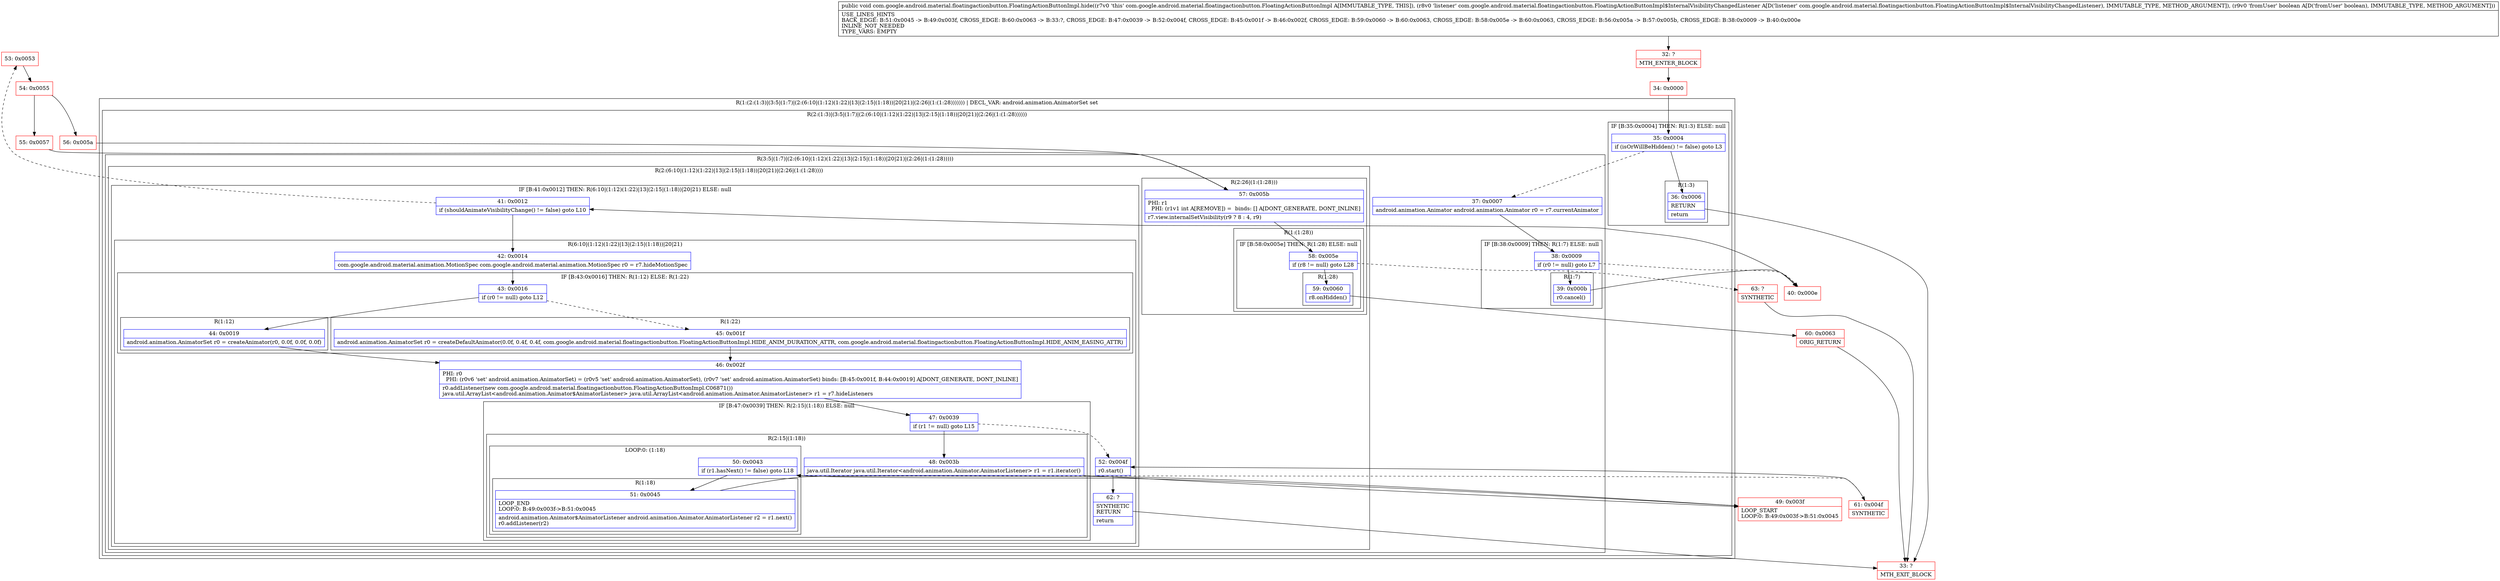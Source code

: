 digraph "CFG forcom.google.android.material.floatingactionbutton.FloatingActionButtonImpl.hide(Lcom\/google\/android\/material\/floatingactionbutton\/FloatingActionButtonImpl$InternalVisibilityChangedListener;Z)V" {
subgraph cluster_Region_432054547 {
label = "R(1:(2:(1:3)|(3:5|(1:7)|(2:(6:10|(1:12)(1:22)|13|(2:15|(1:18))|20|21)|(2:26|(1:(1:28))))))) | DECL_VAR: android.animation.AnimatorSet set\l";
node [shape=record,color=blue];
subgraph cluster_Region_602332999 {
label = "R(2:(1:3)|(3:5|(1:7)|(2:(6:10|(1:12)(1:22)|13|(2:15|(1:18))|20|21)|(2:26|(1:(1:28))))))";
node [shape=record,color=blue];
subgraph cluster_IfRegion_660076864 {
label = "IF [B:35:0x0004] THEN: R(1:3) ELSE: null";
node [shape=record,color=blue];
Node_35 [shape=record,label="{35\:\ 0x0004|if (isOrWillBeHidden() != false) goto L3\l}"];
subgraph cluster_Region_1034798336 {
label = "R(1:3)";
node [shape=record,color=blue];
Node_36 [shape=record,label="{36\:\ 0x0006|RETURN\l|return\l}"];
}
}
subgraph cluster_Region_85677774 {
label = "R(3:5|(1:7)|(2:(6:10|(1:12)(1:22)|13|(2:15|(1:18))|20|21)|(2:26|(1:(1:28)))))";
node [shape=record,color=blue];
Node_37 [shape=record,label="{37\:\ 0x0007|android.animation.Animator android.animation.Animator r0 = r7.currentAnimator\l}"];
subgraph cluster_IfRegion_623223702 {
label = "IF [B:38:0x0009] THEN: R(1:7) ELSE: null";
node [shape=record,color=blue];
Node_38 [shape=record,label="{38\:\ 0x0009|if (r0 != null) goto L7\l}"];
subgraph cluster_Region_1248952071 {
label = "R(1:7)";
node [shape=record,color=blue];
Node_39 [shape=record,label="{39\:\ 0x000b|r0.cancel()\l}"];
}
}
subgraph cluster_Region_569979807 {
label = "R(2:(6:10|(1:12)(1:22)|13|(2:15|(1:18))|20|21)|(2:26|(1:(1:28))))";
node [shape=record,color=blue];
subgraph cluster_IfRegion_888200192 {
label = "IF [B:41:0x0012] THEN: R(6:10|(1:12)(1:22)|13|(2:15|(1:18))|20|21) ELSE: null";
node [shape=record,color=blue];
Node_41 [shape=record,label="{41\:\ 0x0012|if (shouldAnimateVisibilityChange() != false) goto L10\l}"];
subgraph cluster_Region_212107362 {
label = "R(6:10|(1:12)(1:22)|13|(2:15|(1:18))|20|21)";
node [shape=record,color=blue];
Node_42 [shape=record,label="{42\:\ 0x0014|com.google.android.material.animation.MotionSpec com.google.android.material.animation.MotionSpec r0 = r7.hideMotionSpec\l}"];
subgraph cluster_IfRegion_1406536222 {
label = "IF [B:43:0x0016] THEN: R(1:12) ELSE: R(1:22)";
node [shape=record,color=blue];
Node_43 [shape=record,label="{43\:\ 0x0016|if (r0 != null) goto L12\l}"];
subgraph cluster_Region_1533491937 {
label = "R(1:12)";
node [shape=record,color=blue];
Node_44 [shape=record,label="{44\:\ 0x0019|android.animation.AnimatorSet r0 = createAnimator(r0, 0.0f, 0.0f, 0.0f)\l}"];
}
subgraph cluster_Region_439353293 {
label = "R(1:22)";
node [shape=record,color=blue];
Node_45 [shape=record,label="{45\:\ 0x001f|android.animation.AnimatorSet r0 = createDefaultAnimator(0.0f, 0.4f, 0.4f, com.google.android.material.floatingactionbutton.FloatingActionButtonImpl.HIDE_ANIM_DURATION_ATTR, com.google.android.material.floatingactionbutton.FloatingActionButtonImpl.HIDE_ANIM_EASING_ATTR)\l}"];
}
}
Node_46 [shape=record,label="{46\:\ 0x002f|PHI: r0 \l  PHI: (r0v6 'set' android.animation.AnimatorSet) = (r0v5 'set' android.animation.AnimatorSet), (r0v7 'set' android.animation.AnimatorSet) binds: [B:45:0x001f, B:44:0x0019] A[DONT_GENERATE, DONT_INLINE]\l|r0.addListener(new com.google.android.material.floatingactionbutton.FloatingActionButtonImpl.C06871())\ljava.util.ArrayList\<android.animation.Animator$AnimatorListener\> java.util.ArrayList\<android.animation.Animator.AnimatorListener\> r1 = r7.hideListeners\l}"];
subgraph cluster_IfRegion_849402746 {
label = "IF [B:47:0x0039] THEN: R(2:15|(1:18)) ELSE: null";
node [shape=record,color=blue];
Node_47 [shape=record,label="{47\:\ 0x0039|if (r1 != null) goto L15\l}"];
subgraph cluster_Region_1363521994 {
label = "R(2:15|(1:18))";
node [shape=record,color=blue];
Node_48 [shape=record,label="{48\:\ 0x003b|java.util.Iterator java.util.Iterator\<android.animation.Animator.AnimatorListener\> r1 = r1.iterator()\l}"];
subgraph cluster_LoopRegion_865544497 {
label = "LOOP:0: (1:18)";
node [shape=record,color=blue];
Node_50 [shape=record,label="{50\:\ 0x0043|if (r1.hasNext() != false) goto L18\l}"];
subgraph cluster_Region_1453553945 {
label = "R(1:18)";
node [shape=record,color=blue];
Node_51 [shape=record,label="{51\:\ 0x0045|LOOP_END\lLOOP:0: B:49:0x003f\-\>B:51:0x0045\l|android.animation.Animator$AnimatorListener android.animation.Animator.AnimatorListener r2 = r1.next()\lr0.addListener(r2)\l}"];
}
}
}
}
Node_52 [shape=record,label="{52\:\ 0x004f|r0.start()\l}"];
Node_62 [shape=record,label="{62\:\ ?|SYNTHETIC\lRETURN\l|return\l}"];
}
}
subgraph cluster_Region_754298407 {
label = "R(2:26|(1:(1:28)))";
node [shape=record,color=blue];
Node_57 [shape=record,label="{57\:\ 0x005b|PHI: r1 \l  PHI: (r1v1 int A[REMOVE]) =  binds: [] A[DONT_GENERATE, DONT_INLINE]\l|r7.view.internalSetVisibility(r9 ? 8 : 4, r9)\l}"];
subgraph cluster_Region_2133060476 {
label = "R(1:(1:28))";
node [shape=record,color=blue];
subgraph cluster_IfRegion_388909772 {
label = "IF [B:58:0x005e] THEN: R(1:28) ELSE: null";
node [shape=record,color=blue];
Node_58 [shape=record,label="{58\:\ 0x005e|if (r8 != null) goto L28\l}"];
subgraph cluster_Region_621577461 {
label = "R(1:28)";
node [shape=record,color=blue];
Node_59 [shape=record,label="{59\:\ 0x0060|r8.onHidden()\l}"];
}
}
}
}
}
}
}
}
Node_32 [shape=record,color=red,label="{32\:\ ?|MTH_ENTER_BLOCK\l}"];
Node_34 [shape=record,color=red,label="{34\:\ 0x0000}"];
Node_33 [shape=record,color=red,label="{33\:\ ?|MTH_EXIT_BLOCK\l}"];
Node_40 [shape=record,color=red,label="{40\:\ 0x000e}"];
Node_49 [shape=record,color=red,label="{49\:\ 0x003f|LOOP_START\lLOOP:0: B:49:0x003f\-\>B:51:0x0045\l}"];
Node_61 [shape=record,color=red,label="{61\:\ 0x004f|SYNTHETIC\l}"];
Node_53 [shape=record,color=red,label="{53\:\ 0x0053}"];
Node_54 [shape=record,color=red,label="{54\:\ 0x0055}"];
Node_55 [shape=record,color=red,label="{55\:\ 0x0057}"];
Node_60 [shape=record,color=red,label="{60\:\ 0x0063|ORIG_RETURN\l}"];
Node_63 [shape=record,color=red,label="{63\:\ ?|SYNTHETIC\l}"];
Node_56 [shape=record,color=red,label="{56\:\ 0x005a}"];
MethodNode[shape=record,label="{public void com.google.android.material.floatingactionbutton.FloatingActionButtonImpl.hide((r7v0 'this' com.google.android.material.floatingactionbutton.FloatingActionButtonImpl A[IMMUTABLE_TYPE, THIS]), (r8v0 'listener' com.google.android.material.floatingactionbutton.FloatingActionButtonImpl$InternalVisibilityChangedListener A[D('listener' com.google.android.material.floatingactionbutton.FloatingActionButtonImpl$InternalVisibilityChangedListener), IMMUTABLE_TYPE, METHOD_ARGUMENT]), (r9v0 'fromUser' boolean A[D('fromUser' boolean), IMMUTABLE_TYPE, METHOD_ARGUMENT]))  | USE_LINES_HINTS\lBACK_EDGE: B:51:0x0045 \-\> B:49:0x003f, CROSS_EDGE: B:60:0x0063 \-\> B:33:?, CROSS_EDGE: B:47:0x0039 \-\> B:52:0x004f, CROSS_EDGE: B:45:0x001f \-\> B:46:0x002f, CROSS_EDGE: B:59:0x0060 \-\> B:60:0x0063, CROSS_EDGE: B:58:0x005e \-\> B:60:0x0063, CROSS_EDGE: B:56:0x005a \-\> B:57:0x005b, CROSS_EDGE: B:38:0x0009 \-\> B:40:0x000e\lINLINE_NOT_NEEDED\lTYPE_VARS: EMPTY\l}"];
MethodNode -> Node_32;Node_35 -> Node_36;
Node_35 -> Node_37[style=dashed];
Node_36 -> Node_33;
Node_37 -> Node_38;
Node_38 -> Node_39;
Node_38 -> Node_40[style=dashed];
Node_39 -> Node_40;
Node_41 -> Node_42;
Node_41 -> Node_53[style=dashed];
Node_42 -> Node_43;
Node_43 -> Node_44;
Node_43 -> Node_45[style=dashed];
Node_44 -> Node_46;
Node_45 -> Node_46;
Node_46 -> Node_47;
Node_47 -> Node_48;
Node_47 -> Node_52[style=dashed];
Node_48 -> Node_49;
Node_50 -> Node_51;
Node_50 -> Node_61[style=dashed];
Node_51 -> Node_49;
Node_52 -> Node_62;
Node_62 -> Node_33;
Node_57 -> Node_58;
Node_58 -> Node_59;
Node_58 -> Node_63[style=dashed];
Node_59 -> Node_60;
Node_32 -> Node_34;
Node_34 -> Node_35;
Node_40 -> Node_41;
Node_49 -> Node_50;
Node_61 -> Node_52;
Node_53 -> Node_54;
Node_54 -> Node_55;
Node_54 -> Node_56;
Node_55 -> Node_57;
Node_60 -> Node_33;
Node_63 -> Node_33;
Node_56 -> Node_57;
}

